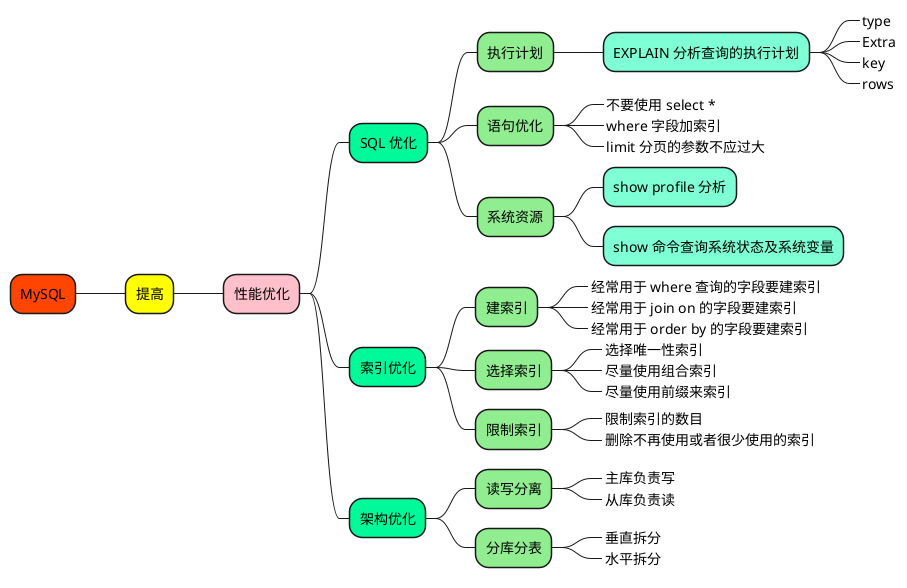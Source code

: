@startmindmap

+[#OrangeRed] MySQL

++[#yellow] 提高

+++[#Pink] 性能优化

++++[#MediumSpringGreen] SQL 优化

+++++[#LightGreen] 执行计划
++++++[#Aquamarine] EXPLAIN 分析查询的执行计划
+++++++[#Aquamarine]_ type
+++++++[#Aquamarine]_ Extra
+++++++[#Aquamarine]_ key
+++++++[#Aquamarine]_ rows

+++++[#LightGreen] 语句优化
++++++[#LightBlue]_ 不要使用 select *
++++++[#LightBlue]_ where 字段加索引
++++++[#LightBlue]_ limit 分页的参数不应过大

+++++[#LightGreen] 系统资源
++++++[#Aquamarine] show profile 分析
++++++[#Aquamarine] show 命令查询系统状态及系统变量

++++[#MediumSpringGreen] 索引优化
+++++[#LightGreen] 建索引
++++++[#Aquamarine]_ 经常用于 where 查询的字段要建索引
++++++[#Aquamarine]_ 经常用于 join on 的字段要建索引
++++++[#Aquamarine]_ 经常用于 order by 的字段要建索引
+++++[#LightGreen] 选择索引
++++++[#Aquamarine]_ 选择唯一性索引
++++++[#Aquamarine]_ 尽量使用组合索引
++++++[#Aquamarine]_ 尽量使用前缀来索引
+++++[#LightGreen] 限制索引
++++++[#Aquamarine]_ 限制索引的数目
++++++[#Aquamarine]_ 删除不再使用或者很少使用的索引


++++[#MediumSpringGreen] 架构优化

+++++[#LightGreen] 读写分离
++++++[#Aquamarine]_ 主库负责写
++++++[#Aquamarine]_ 从库负责读

+++++[#LightGreen] 分库分表
++++++[#Aquamarine]_ 垂直拆分
++++++[#Aquamarine]_ 水平拆分


@endmindmap